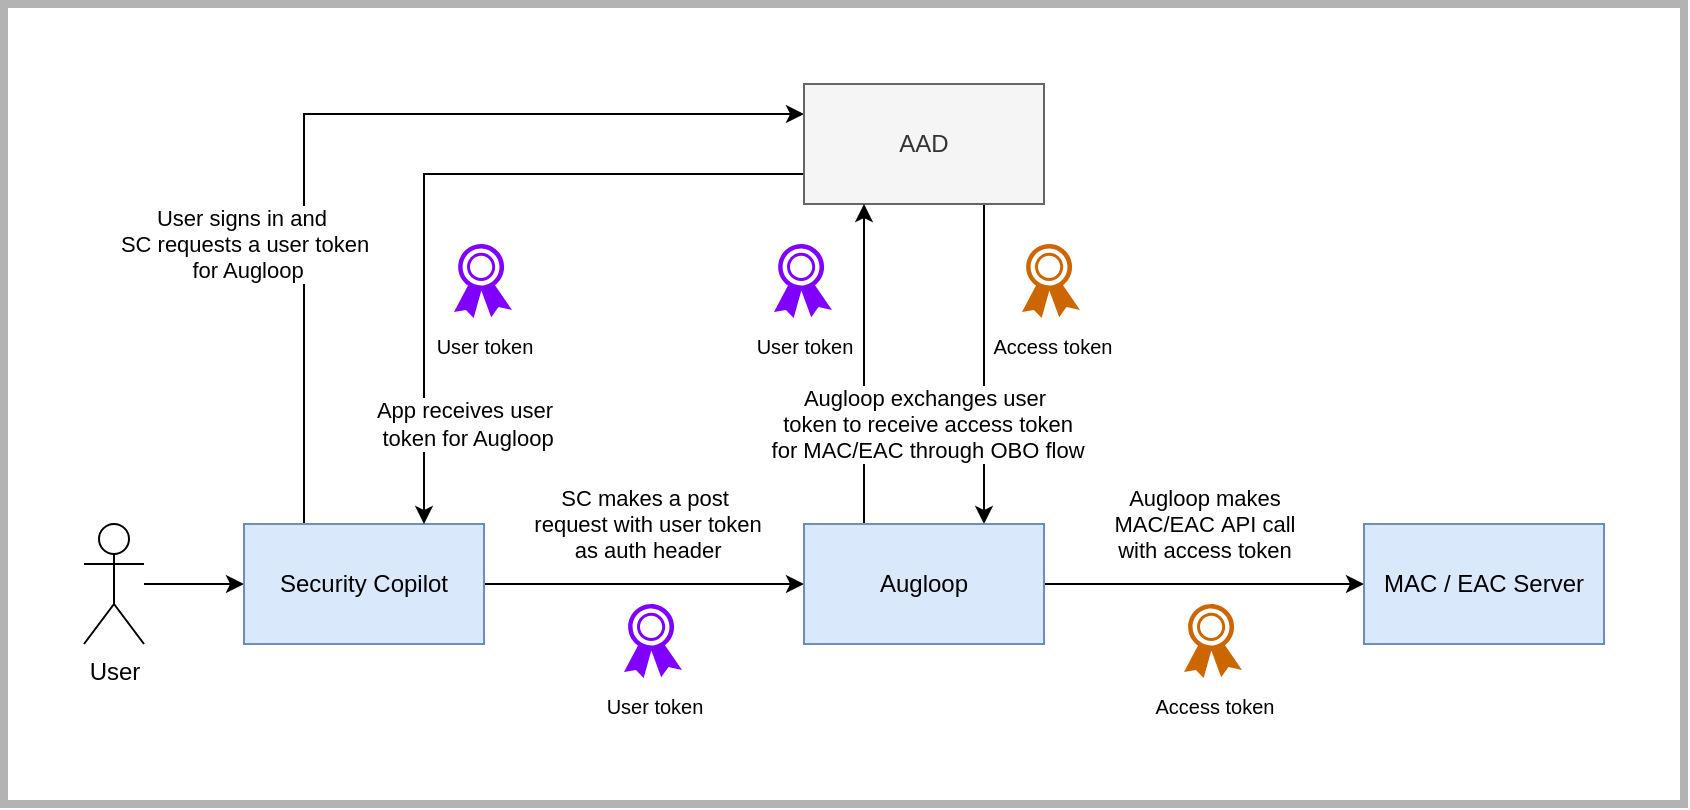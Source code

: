 <mxfile version="23.1.7" type="github">
  <diagram name="Page-1" id="p9rTT8WAVjlQeRC8qa4n">
    <mxGraphModel dx="1848" dy="1765" grid="1" gridSize="10" guides="1" tooltips="1" connect="1" arrows="1" fold="1" page="1" pageScale="1" pageWidth="850" pageHeight="1100" math="0" shadow="0">
      <root>
        <mxCell id="0" />
        <mxCell id="1" parent="0" />
        <mxCell id="kLT8Ec169Jq2ek5y9DS--33" value="" style="rounded=0;whiteSpace=wrap;html=1;strokeWidth=4;fillColor=none;strokeColor=#B3B3B3;" vertex="1" parent="1">
          <mxGeometry width="840" height="400" as="geometry" />
        </mxCell>
        <mxCell id="kLT8Ec169Jq2ek5y9DS--21" value="" style="edgeStyle=orthogonalEdgeStyle;rounded=0;orthogonalLoop=1;jettySize=auto;html=1;" edge="1" parent="1" source="kLT8Ec169Jq2ek5y9DS--1" target="kLT8Ec169Jq2ek5y9DS--2">
          <mxGeometry relative="1" as="geometry" />
        </mxCell>
        <mxCell id="kLT8Ec169Jq2ek5y9DS--1" value="User" style="shape=umlActor;verticalLabelPosition=bottom;verticalAlign=top;html=1;outlineConnect=0;" vertex="1" parent="1">
          <mxGeometry x="40" y="260" width="30" height="60" as="geometry" />
        </mxCell>
        <mxCell id="kLT8Ec169Jq2ek5y9DS--24" value="User signs in and&amp;nbsp;&lt;br&gt;SC requests a user token&lt;br&gt;&amp;nbsp;for Augloop" style="edgeStyle=orthogonalEdgeStyle;rounded=0;orthogonalLoop=1;jettySize=auto;html=1;exitX=0.25;exitY=0;exitDx=0;exitDy=0;entryX=0;entryY=0.25;entryDx=0;entryDy=0;" edge="1" parent="1" source="kLT8Ec169Jq2ek5y9DS--2" target="kLT8Ec169Jq2ek5y9DS--3">
          <mxGeometry x="-0.385" y="30" relative="1" as="geometry">
            <mxPoint as="offset" />
          </mxGeometry>
        </mxCell>
        <mxCell id="kLT8Ec169Jq2ek5y9DS--28" value="SC makes a post&lt;br&gt;&amp;nbsp;request with user token&lt;br&gt;&amp;nbsp;as auth header" style="edgeStyle=orthogonalEdgeStyle;rounded=0;orthogonalLoop=1;jettySize=auto;html=1;exitX=1;exitY=0.5;exitDx=0;exitDy=0;entryX=0;entryY=0.5;entryDx=0;entryDy=0;" edge="1" parent="1" source="kLT8Ec169Jq2ek5y9DS--2" target="kLT8Ec169Jq2ek5y9DS--5">
          <mxGeometry y="30" relative="1" as="geometry">
            <mxPoint as="offset" />
          </mxGeometry>
        </mxCell>
        <mxCell id="kLT8Ec169Jq2ek5y9DS--2" value="Security Copilot" style="rounded=0;whiteSpace=wrap;html=1;fillColor=#dae8fc;strokeColor=#6c8ebf;" vertex="1" parent="1">
          <mxGeometry x="120" y="260" width="120" height="60" as="geometry" />
        </mxCell>
        <mxCell id="kLT8Ec169Jq2ek5y9DS--25" value="App receives user&lt;br&gt;&amp;nbsp;token for Augloop" style="edgeStyle=orthogonalEdgeStyle;rounded=0;orthogonalLoop=1;jettySize=auto;html=1;exitX=0;exitY=0.75;exitDx=0;exitDy=0;entryX=0.75;entryY=0;entryDx=0;entryDy=0;" edge="1" parent="1" source="kLT8Ec169Jq2ek5y9DS--3" target="kLT8Ec169Jq2ek5y9DS--2">
          <mxGeometry x="0.726" y="20" relative="1" as="geometry">
            <mxPoint as="offset" />
          </mxGeometry>
        </mxCell>
        <mxCell id="kLT8Ec169Jq2ek5y9DS--27" style="edgeStyle=orthogonalEdgeStyle;rounded=0;orthogonalLoop=1;jettySize=auto;html=1;exitX=0.75;exitY=1;exitDx=0;exitDy=0;entryX=0.75;entryY=0;entryDx=0;entryDy=0;" edge="1" parent="1" source="kLT8Ec169Jq2ek5y9DS--3" target="kLT8Ec169Jq2ek5y9DS--5">
          <mxGeometry relative="1" as="geometry" />
        </mxCell>
        <mxCell id="kLT8Ec169Jq2ek5y9DS--3" value="AAD" style="rounded=0;whiteSpace=wrap;html=1;fillColor=#f5f5f5;strokeColor=#666666;fontColor=#333333;" vertex="1" parent="1">
          <mxGeometry x="400" y="40" width="120" height="60" as="geometry" />
        </mxCell>
        <mxCell id="kLT8Ec169Jq2ek5y9DS--26" value="Augloop exchanges user&lt;br&gt;&amp;nbsp;token to receive access token&lt;br&gt;&amp;nbsp;for MAC/EAC through OBO flow" style="edgeStyle=orthogonalEdgeStyle;rounded=0;orthogonalLoop=1;jettySize=auto;html=1;exitX=0.25;exitY=0;exitDx=0;exitDy=0;entryX=0.25;entryY=1;entryDx=0;entryDy=0;" edge="1" parent="1" source="kLT8Ec169Jq2ek5y9DS--5" target="kLT8Ec169Jq2ek5y9DS--3">
          <mxGeometry x="-0.375" y="-30" relative="1" as="geometry">
            <mxPoint as="offset" />
          </mxGeometry>
        </mxCell>
        <mxCell id="kLT8Ec169Jq2ek5y9DS--29" value="Augloop makes &lt;br&gt;MAC/EAC&amp;nbsp;API call &lt;br&gt;with access token" style="edgeStyle=orthogonalEdgeStyle;rounded=0;orthogonalLoop=1;jettySize=auto;html=1;exitX=1;exitY=0.5;exitDx=0;exitDy=0;entryX=0;entryY=0.5;entryDx=0;entryDy=0;" edge="1" parent="1" source="kLT8Ec169Jq2ek5y9DS--5" target="kLT8Ec169Jq2ek5y9DS--6">
          <mxGeometry y="30" relative="1" as="geometry">
            <mxPoint as="offset" />
          </mxGeometry>
        </mxCell>
        <mxCell id="kLT8Ec169Jq2ek5y9DS--5" value="Augloop" style="rounded=0;whiteSpace=wrap;html=1;fillColor=#dae8fc;strokeColor=#6c8ebf;" vertex="1" parent="1">
          <mxGeometry x="400" y="260" width="120" height="60" as="geometry" />
        </mxCell>
        <mxCell id="kLT8Ec169Jq2ek5y9DS--6" value="MAC / EAC Server" style="rounded=0;whiteSpace=wrap;html=1;fillColor=#dae8fc;strokeColor=#6c8ebf;" vertex="1" parent="1">
          <mxGeometry x="680" y="260" width="120" height="60" as="geometry" />
        </mxCell>
        <mxCell id="kLT8Ec169Jq2ek5y9DS--13" value="&lt;font style=&quot;font-size: 10px;&quot;&gt;Access token&lt;/font&gt;" style="sketch=0;pointerEvents=1;shadow=0;dashed=0;html=1;strokeColor=none;fillColor=#CC6600;labelPosition=center;verticalLabelPosition=bottom;verticalAlign=top;outlineConnect=0;align=center;shape=mxgraph.office.security.token;" vertex="1" parent="1">
          <mxGeometry x="509" y="120" width="29" height="37" as="geometry" />
        </mxCell>
        <mxCell id="kLT8Ec169Jq2ek5y9DS--14" value="&lt;font style=&quot;font-size: 10px;&quot;&gt;User token&lt;/font&gt;" style="sketch=0;pointerEvents=1;shadow=0;dashed=0;html=1;strokeColor=none;fillColor=#7F00FF;labelPosition=center;verticalLabelPosition=bottom;verticalAlign=top;outlineConnect=0;align=center;shape=mxgraph.office.security.token;" vertex="1" parent="1">
          <mxGeometry x="385" y="120" width="29" height="37" as="geometry" />
        </mxCell>
        <mxCell id="kLT8Ec169Jq2ek5y9DS--15" value="&lt;font style=&quot;font-size: 10px;&quot;&gt;User token&lt;/font&gt;" style="sketch=0;pointerEvents=1;shadow=0;dashed=0;html=1;strokeColor=none;fillColor=#7F00FF;labelPosition=center;verticalLabelPosition=bottom;verticalAlign=top;outlineConnect=0;align=center;shape=mxgraph.office.security.token;" vertex="1" parent="1">
          <mxGeometry x="225" y="120" width="29" height="37" as="geometry" />
        </mxCell>
        <mxCell id="kLT8Ec169Jq2ek5y9DS--16" value="&lt;font style=&quot;font-size: 10px;&quot;&gt;User token&lt;/font&gt;" style="sketch=0;pointerEvents=1;shadow=0;dashed=0;html=1;strokeColor=none;fillColor=#7F00FF;labelPosition=center;verticalLabelPosition=bottom;verticalAlign=top;outlineConnect=0;align=center;shape=mxgraph.office.security.token;" vertex="1" parent="1">
          <mxGeometry x="310" y="300" width="29" height="37" as="geometry" />
        </mxCell>
        <mxCell id="kLT8Ec169Jq2ek5y9DS--17" value="&lt;font style=&quot;font-size: 10px;&quot;&gt;Access token&lt;/font&gt;" style="sketch=0;pointerEvents=1;shadow=0;dashed=0;html=1;strokeColor=none;fillColor=#CC6600;labelPosition=center;verticalLabelPosition=bottom;verticalAlign=top;outlineConnect=0;align=center;shape=mxgraph.office.security.token;" vertex="1" parent="1">
          <mxGeometry x="590" y="300" width="29" height="37" as="geometry" />
        </mxCell>
      </root>
    </mxGraphModel>
  </diagram>
</mxfile>
